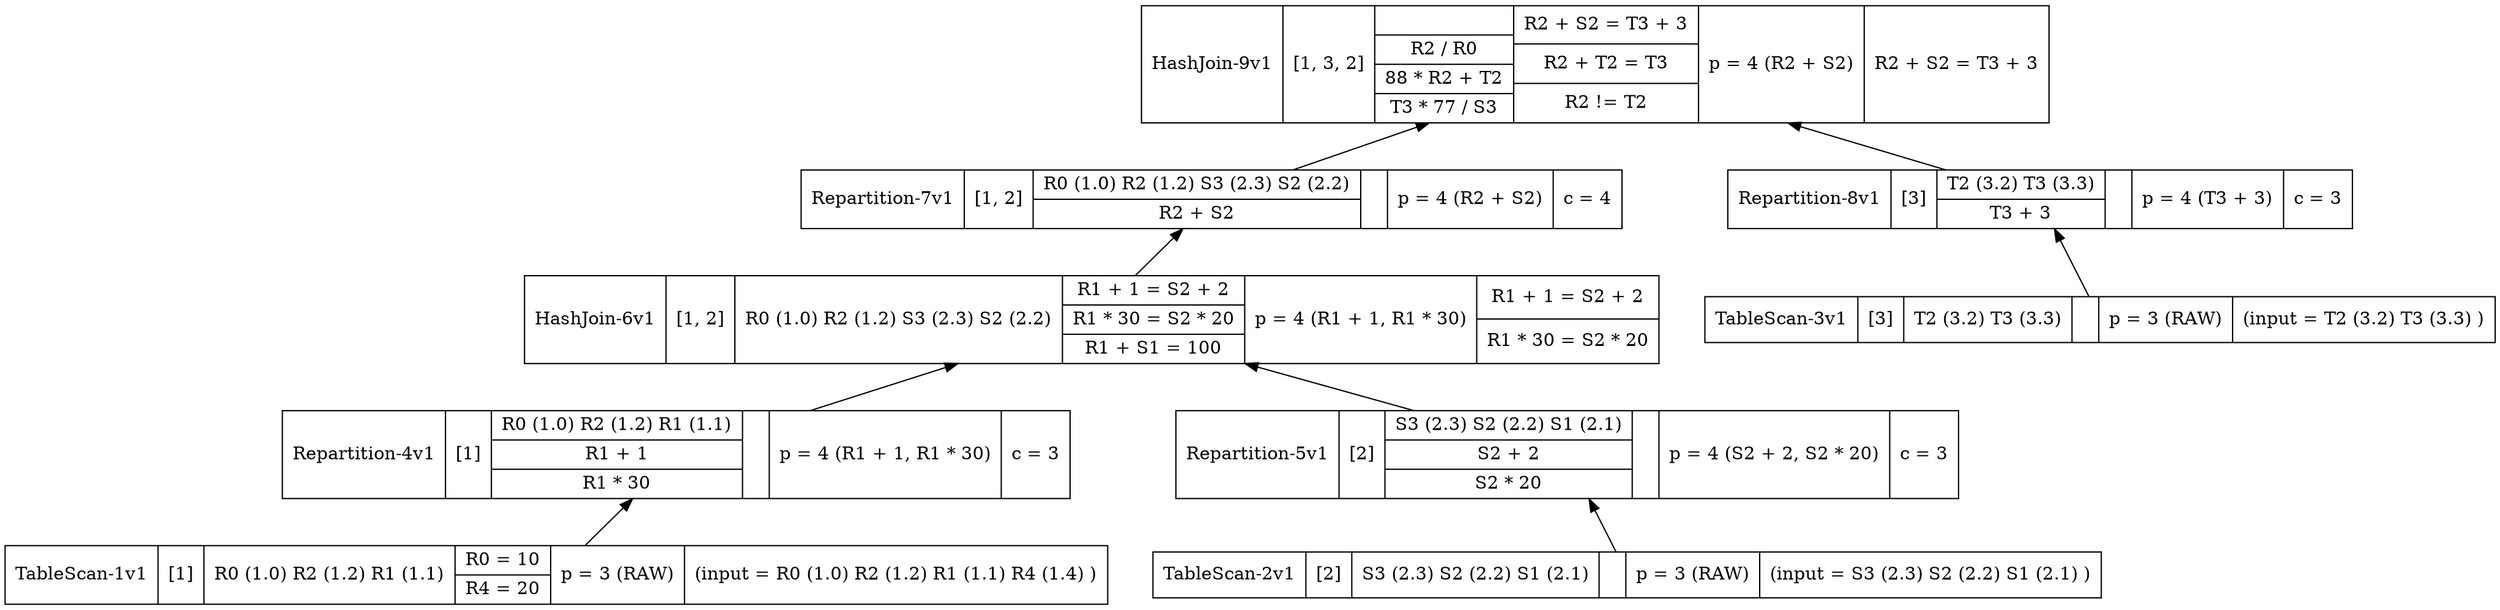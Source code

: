 digraph example1 {
    node [shape=record];
    rankdir=BT;
    nodesep=0.5;
    ordering="in";
    lopkeyLOPKey7v1 -> lopkeyLOPKey9v1;
    lopkeyLOPKey6v1 -> lopkeyLOPKey7v1;
    lopkeyLOPKey4v1 -> lopkeyLOPKey6v1;
    lopkeyLOPKey1v1 -> lopkeyLOPKey4v1;
    lopkeyLOPKey1v1[label="TableScan-1v1|[1]|R0 (1.0) R2 (1.2) R1 (1.1) |{R0 = 10|R4 = 20}|p = 3 (RAW)|(input = R0 (1.0) R2 (1.2) R1 (1.1) R4 (1.4) )"];
    lopkeyLOPKey4v1[label="Repartition-4v1|[1]|{R0 (1.0) R2 (1.2) R1 (1.1) |R1 + 1|R1 * 30}|{}|p = 4 (R1 + 1, R1 * 30)|c = 3"];
    lopkeyLOPKey5v1 -> lopkeyLOPKey6v1;
    lopkeyLOPKey2v1 -> lopkeyLOPKey5v1;
    lopkeyLOPKey2v1[label="TableScan-2v1|[2]|S3 (2.3) S2 (2.2) S1 (2.1) |{}|p = 3 (RAW)|(input = S3 (2.3) S2 (2.2) S1 (2.1) )"];
    lopkeyLOPKey5v1[label="Repartition-5v1|[2]|{S3 (2.3) S2 (2.2) S1 (2.1) |S2 + 2|S2 * 20}|{}|p = 4 (S2 + 2, S2 * 20)|c = 3"];
    lopkeyLOPKey6v1[label="HashJoin-6v1|[1, 2]|R0 (1.0) R2 (1.2) S3 (2.3) S2 (2.2) |{R1 + 1 = S2 + 2|R1 * 30 = S2 * 20|R1 + S1 = 100}|p = 4 (R1 + 1, R1 * 30)|{R1 + 1 = S2 + 2|R1 * 30 = S2 * 20}"];
    lopkeyLOPKey7v1[label="Repartition-7v1|[1, 2]|{R0 (1.0) R2 (1.2) S3 (2.3) S2 (2.2) |R2 + S2}|{}|p = 4 (R2 + S2)|c = 4"];
    lopkeyLOPKey8v1 -> lopkeyLOPKey9v1;
    lopkeyLOPKey3v1 -> lopkeyLOPKey8v1;
    lopkeyLOPKey3v1[label="TableScan-3v1|[3]|T2 (3.2) T3 (3.3) |{}|p = 3 (RAW)|(input = T2 (3.2) T3 (3.3) )"];
    lopkeyLOPKey8v1[label="Repartition-8v1|[3]|{T2 (3.2) T3 (3.3) |T3 + 3}|{}|p = 4 (T3 + 3)|c = 3"];
    lopkeyLOPKey9v1[label="HashJoin-9v1|[1, 3, 2]|{|R2 / R0|88 * R2 + T2|T3 * 77 / S3}|{R2 + S2 = T3 + 3|R2 + T2 = T3|R2 != T2}|p = 4 (R2 + S2)|{R2 + S2 = T3 + 3}"];
}
